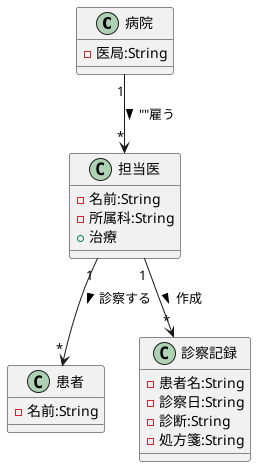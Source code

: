@startuml 診療記録
class 病院 {
- 医局:String
}
class 担当医 {
- 名前:String
- 所属科:String
+ 治療
}
class 患者 {
- 名前:String

}
class 診察記録 {
- 患者名:String
- 診察日:String
- 診断:String
- 処方箋:String
}
病院 "1"-->"*" 担当医:""雇う >
担当医 "1"-->"*" 患者:診察する >
担当医 "1"--> "*"診察記録:作成 >
@enduml